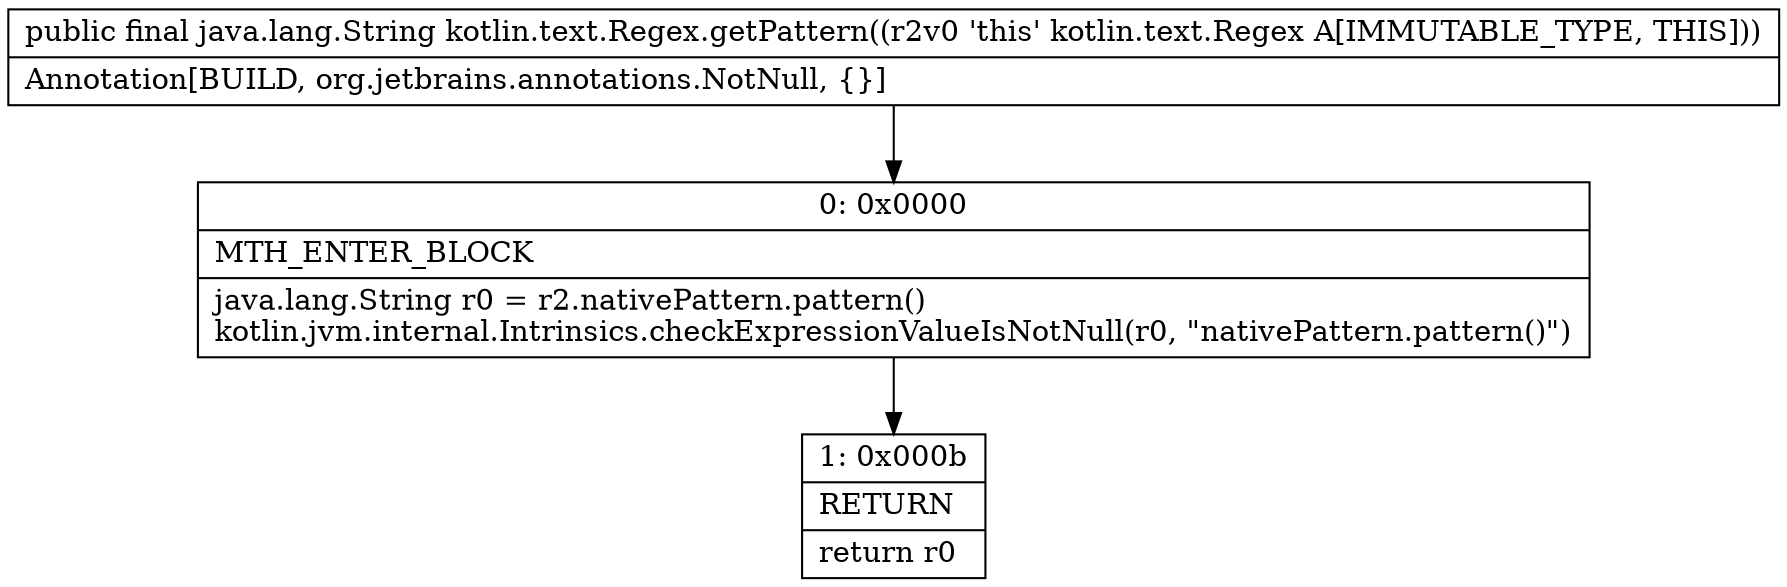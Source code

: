 digraph "CFG forkotlin.text.Regex.getPattern()Ljava\/lang\/String;" {
Node_0 [shape=record,label="{0\:\ 0x0000|MTH_ENTER_BLOCK\l|java.lang.String r0 = r2.nativePattern.pattern()\lkotlin.jvm.internal.Intrinsics.checkExpressionValueIsNotNull(r0, \"nativePattern.pattern()\")\l}"];
Node_1 [shape=record,label="{1\:\ 0x000b|RETURN\l|return r0\l}"];
MethodNode[shape=record,label="{public final java.lang.String kotlin.text.Regex.getPattern((r2v0 'this' kotlin.text.Regex A[IMMUTABLE_TYPE, THIS]))  | Annotation[BUILD, org.jetbrains.annotations.NotNull, \{\}]\l}"];
MethodNode -> Node_0;
Node_0 -> Node_1;
}

